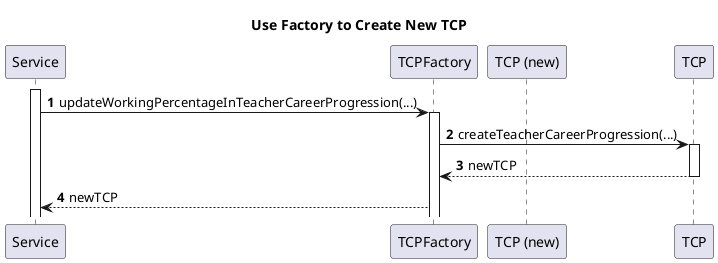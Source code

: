 @startuml CreateNewTCP
title Use Factory to Create New TCP
autonumber

participant Service
participant TCPFactory
participant "TCP (new)"

activate Service
Service -> TCPFactory : updateWorkingPercentageInTeacherCareerProgression(...)
activate TCPFactory
TCPFactory -> TCP : createTeacherCareerProgression(...)
activate TCP
TCP --> TCPFactory : newTCP
deactivate TCP
TCPFactory --> Service : newTCP
@enduml

